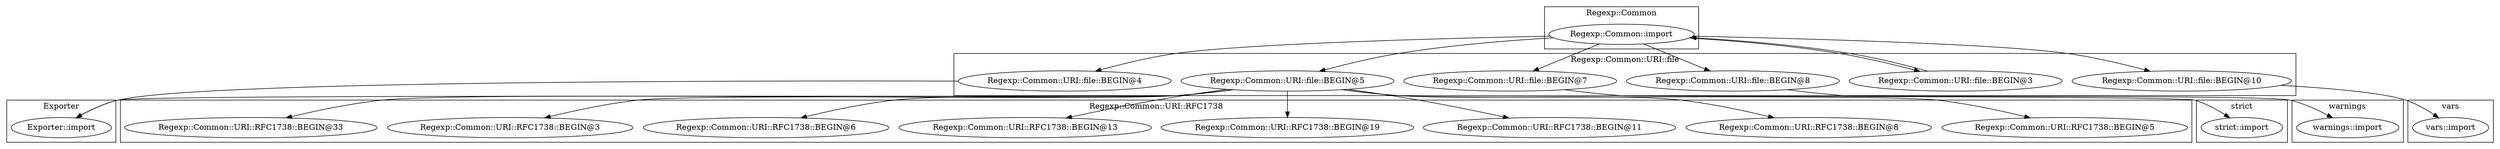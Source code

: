 digraph {
graph [overlap=false]
subgraph cluster_warnings {
	label="warnings";
	"warnings::import";
}
subgraph cluster_vars {
	label="vars";
	"vars::import";
}
subgraph cluster_strict {
	label="strict";
	"strict::import";
}
subgraph cluster_Regexp_Common_URI_file {
	label="Regexp::Common::URI::file";
	"Regexp::Common::URI::file::BEGIN@5";
	"Regexp::Common::URI::file::BEGIN@3";
	"Regexp::Common::URI::file::BEGIN@7";
	"Regexp::Common::URI::file::BEGIN@4";
	"Regexp::Common::URI::file::BEGIN@8";
	"Regexp::Common::URI::file::BEGIN@10";
}
subgraph cluster_Exporter {
	label="Exporter";
	"Exporter::import";
}
subgraph cluster_Regexp_Common_URI_RFC1738 {
	label="Regexp::Common::URI::RFC1738";
	"Regexp::Common::URI::RFC1738::BEGIN@5";
	"Regexp::Common::URI::RFC1738::BEGIN@8";
	"Regexp::Common::URI::RFC1738::BEGIN@11";
	"Regexp::Common::URI::RFC1738::BEGIN@19";
	"Regexp::Common::URI::RFC1738::BEGIN@13";
	"Regexp::Common::URI::RFC1738::BEGIN@6";
	"Regexp::Common::URI::RFC1738::BEGIN@3";
	"Regexp::Common::URI::RFC1738::BEGIN@33";
}
subgraph cluster_Regexp_Common {
	label="Regexp::Common";
	"Regexp::Common::import";
}
"Regexp::Common::URI::file::BEGIN@3" -> "Regexp::Common::import";
"Regexp::Common::URI::file::BEGIN@4" -> "Exporter::import";
"Regexp::Common::URI::file::BEGIN@5" -> "Exporter::import";
"Regexp::Common::import" -> "Regexp::Common::URI::file::BEGIN@3";
"Regexp::Common::URI::file::BEGIN@5" -> "Regexp::Common::URI::RFC1738::BEGIN@19";
"Regexp::Common::import" -> "Regexp::Common::URI::file::BEGIN@5";
"Regexp::Common::URI::file::BEGIN@5" -> "Regexp::Common::URI::RFC1738::BEGIN@11";
"Regexp::Common::import" -> "Regexp::Common::URI::file::BEGIN@8";
"Regexp::Common::URI::file::BEGIN@5" -> "Regexp::Common::URI::RFC1738::BEGIN@3";
"Regexp::Common::URI::file::BEGIN@5" -> "Regexp::Common::URI::RFC1738::BEGIN@8";
"Regexp::Common::URI::file::BEGIN@5" -> "Regexp::Common::URI::RFC1738::BEGIN@33";
"Regexp::Common::URI::file::BEGIN@5" -> "Regexp::Common::URI::RFC1738::BEGIN@6";
"Regexp::Common::URI::file::BEGIN@5" -> "Regexp::Common::URI::RFC1738::BEGIN@5";
"Regexp::Common::URI::file::BEGIN@8" -> "warnings::import";
"Regexp::Common::import" -> "Regexp::Common::URI::file::BEGIN@4";
"Regexp::Common::URI::file::BEGIN@5" -> "Regexp::Common::URI::RFC1738::BEGIN@13";
"Regexp::Common::URI::file::BEGIN@10" -> "vars::import";
"Regexp::Common::import" -> "Regexp::Common::URI::file::BEGIN@10";
"Regexp::Common::import" -> "Regexp::Common::URI::file::BEGIN@7";
"Regexp::Common::URI::file::BEGIN@7" -> "strict::import";
}

